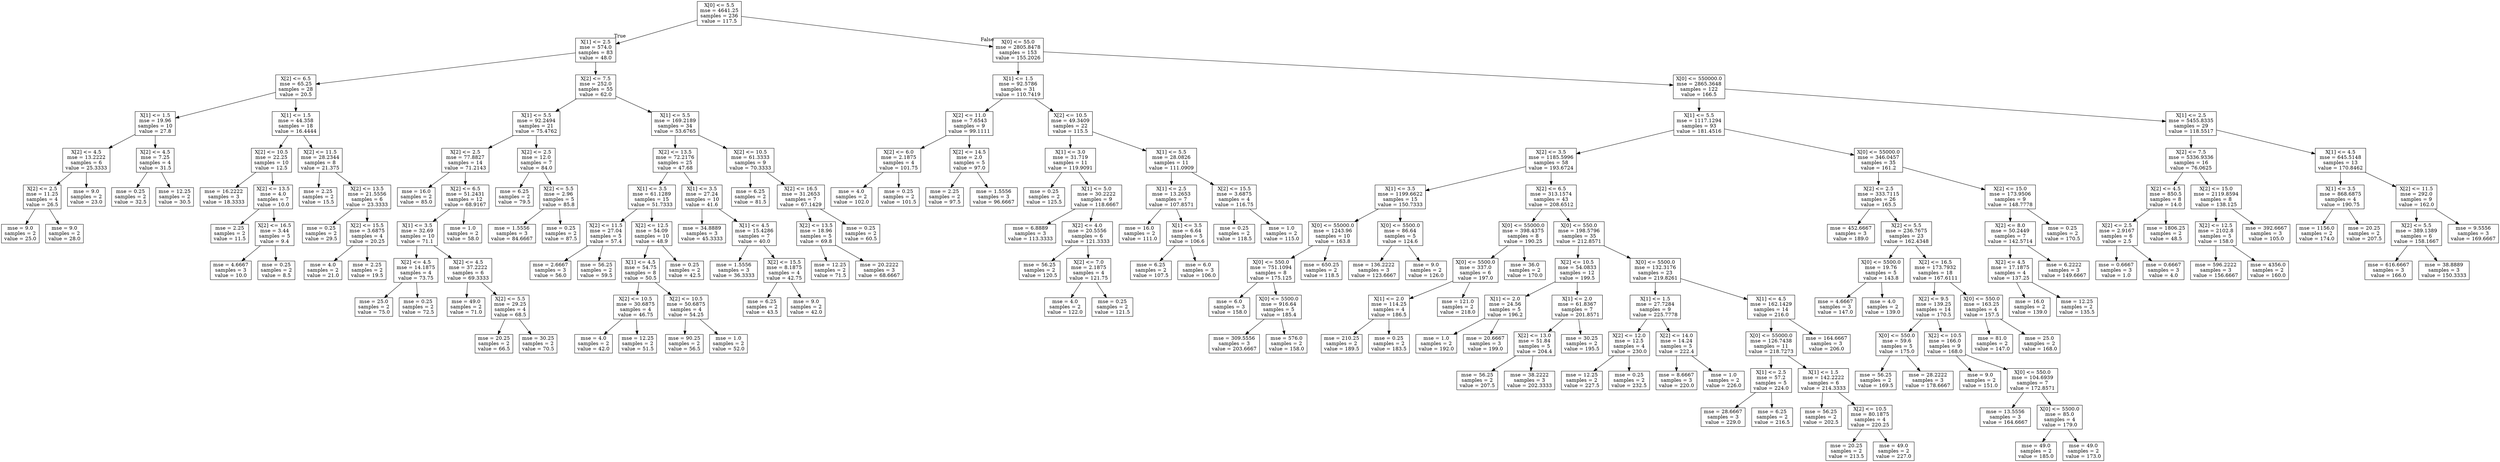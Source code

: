 digraph Tree {
node [shape=box] ;
0 [label="X[0] <= 5.5\nmse = 4641.25\nsamples = 236\nvalue = 117.5"] ;
1 [label="X[1] <= 2.5\nmse = 574.0\nsamples = 83\nvalue = 48.0"] ;
0 -> 1 [labeldistance=2.5, labelangle=45, headlabel="True"] ;
2 [label="X[2] <= 6.5\nmse = 65.25\nsamples = 28\nvalue = 20.5"] ;
1 -> 2 ;
3 [label="X[1] <= 1.5\nmse = 19.96\nsamples = 10\nvalue = 27.8"] ;
2 -> 3 ;
4 [label="X[2] <= 4.5\nmse = 13.2222\nsamples = 6\nvalue = 25.3333"] ;
3 -> 4 ;
5 [label="X[2] <= 2.5\nmse = 11.25\nsamples = 4\nvalue = 26.5"] ;
4 -> 5 ;
6 [label="mse = 9.0\nsamples = 2\nvalue = 25.0"] ;
5 -> 6 ;
7 [label="mse = 9.0\nsamples = 2\nvalue = 28.0"] ;
5 -> 7 ;
8 [label="mse = 9.0\nsamples = 2\nvalue = 23.0"] ;
4 -> 8 ;
9 [label="X[2] <= 4.5\nmse = 7.25\nsamples = 4\nvalue = 31.5"] ;
3 -> 9 ;
10 [label="mse = 0.25\nsamples = 2\nvalue = 32.5"] ;
9 -> 10 ;
11 [label="mse = 12.25\nsamples = 2\nvalue = 30.5"] ;
9 -> 11 ;
12 [label="X[1] <= 1.5\nmse = 44.358\nsamples = 18\nvalue = 16.4444"] ;
2 -> 12 ;
13 [label="X[2] <= 10.5\nmse = 22.25\nsamples = 10\nvalue = 12.5"] ;
12 -> 13 ;
14 [label="mse = 16.2222\nsamples = 3\nvalue = 18.3333"] ;
13 -> 14 ;
15 [label="X[2] <= 13.5\nmse = 4.0\nsamples = 7\nvalue = 10.0"] ;
13 -> 15 ;
16 [label="mse = 2.25\nsamples = 2\nvalue = 11.5"] ;
15 -> 16 ;
17 [label="X[2] <= 16.5\nmse = 3.44\nsamples = 5\nvalue = 9.4"] ;
15 -> 17 ;
18 [label="mse = 4.6667\nsamples = 3\nvalue = 10.0"] ;
17 -> 18 ;
19 [label="mse = 0.25\nsamples = 2\nvalue = 8.5"] ;
17 -> 19 ;
20 [label="X[2] <= 11.5\nmse = 28.2344\nsamples = 8\nvalue = 21.375"] ;
12 -> 20 ;
21 [label="mse = 2.25\nsamples = 2\nvalue = 15.5"] ;
20 -> 21 ;
22 [label="X[2] <= 13.5\nmse = 21.5556\nsamples = 6\nvalue = 23.3333"] ;
20 -> 22 ;
23 [label="mse = 0.25\nsamples = 2\nvalue = 29.5"] ;
22 -> 23 ;
24 [label="X[2] <= 15.5\nmse = 3.6875\nsamples = 4\nvalue = 20.25"] ;
22 -> 24 ;
25 [label="mse = 4.0\nsamples = 2\nvalue = 21.0"] ;
24 -> 25 ;
26 [label="mse = 2.25\nsamples = 2\nvalue = 19.5"] ;
24 -> 26 ;
27 [label="X[2] <= 7.5\nmse = 252.0\nsamples = 55\nvalue = 62.0"] ;
1 -> 27 ;
28 [label="X[1] <= 5.5\nmse = 92.2494\nsamples = 21\nvalue = 75.4762"] ;
27 -> 28 ;
29 [label="X[2] <= 2.5\nmse = 77.8827\nsamples = 14\nvalue = 71.2143"] ;
28 -> 29 ;
30 [label="mse = 16.0\nsamples = 2\nvalue = 85.0"] ;
29 -> 30 ;
31 [label="X[2] <= 6.5\nmse = 51.2431\nsamples = 12\nvalue = 68.9167"] ;
29 -> 31 ;
32 [label="X[1] <= 3.5\nmse = 32.69\nsamples = 10\nvalue = 71.1"] ;
31 -> 32 ;
33 [label="X[2] <= 4.5\nmse = 14.1875\nsamples = 4\nvalue = 73.75"] ;
32 -> 33 ;
34 [label="mse = 25.0\nsamples = 2\nvalue = 75.0"] ;
33 -> 34 ;
35 [label="mse = 0.25\nsamples = 2\nvalue = 72.5"] ;
33 -> 35 ;
36 [label="X[2] <= 4.5\nmse = 37.2222\nsamples = 6\nvalue = 69.3333"] ;
32 -> 36 ;
37 [label="mse = 49.0\nsamples = 2\nvalue = 71.0"] ;
36 -> 37 ;
38 [label="X[2] <= 5.5\nmse = 29.25\nsamples = 4\nvalue = 68.5"] ;
36 -> 38 ;
39 [label="mse = 20.25\nsamples = 2\nvalue = 66.5"] ;
38 -> 39 ;
40 [label="mse = 30.25\nsamples = 2\nvalue = 70.5"] ;
38 -> 40 ;
41 [label="mse = 1.0\nsamples = 2\nvalue = 58.0"] ;
31 -> 41 ;
42 [label="X[2] <= 2.5\nmse = 12.0\nsamples = 7\nvalue = 84.0"] ;
28 -> 42 ;
43 [label="mse = 6.25\nsamples = 2\nvalue = 79.5"] ;
42 -> 43 ;
44 [label="X[2] <= 5.5\nmse = 2.96\nsamples = 5\nvalue = 85.8"] ;
42 -> 44 ;
45 [label="mse = 1.5556\nsamples = 3\nvalue = 84.6667"] ;
44 -> 45 ;
46 [label="mse = 0.25\nsamples = 2\nvalue = 87.5"] ;
44 -> 46 ;
47 [label="X[1] <= 5.5\nmse = 169.2189\nsamples = 34\nvalue = 53.6765"] ;
27 -> 47 ;
48 [label="X[2] <= 13.5\nmse = 72.2176\nsamples = 25\nvalue = 47.68"] ;
47 -> 48 ;
49 [label="X[1] <= 3.5\nmse = 61.1289\nsamples = 15\nvalue = 51.7333"] ;
48 -> 49 ;
50 [label="X[2] <= 11.5\nmse = 27.04\nsamples = 5\nvalue = 57.4"] ;
49 -> 50 ;
51 [label="mse = 2.6667\nsamples = 3\nvalue = 56.0"] ;
50 -> 51 ;
52 [label="mse = 56.25\nsamples = 2\nvalue = 59.5"] ;
50 -> 52 ;
53 [label="X[2] <= 12.5\nmse = 54.09\nsamples = 10\nvalue = 48.9"] ;
49 -> 53 ;
54 [label="X[1] <= 4.5\nmse = 54.75\nsamples = 8\nvalue = 50.5"] ;
53 -> 54 ;
55 [label="X[2] <= 10.5\nmse = 30.6875\nsamples = 4\nvalue = 46.75"] ;
54 -> 55 ;
56 [label="mse = 4.0\nsamples = 2\nvalue = 42.0"] ;
55 -> 56 ;
57 [label="mse = 12.25\nsamples = 2\nvalue = 51.5"] ;
55 -> 57 ;
58 [label="X[2] <= 10.5\nmse = 50.6875\nsamples = 4\nvalue = 54.25"] ;
54 -> 58 ;
59 [label="mse = 90.25\nsamples = 2\nvalue = 56.5"] ;
58 -> 59 ;
60 [label="mse = 1.0\nsamples = 2\nvalue = 52.0"] ;
58 -> 60 ;
61 [label="mse = 0.25\nsamples = 2\nvalue = 42.5"] ;
53 -> 61 ;
62 [label="X[1] <= 3.5\nmse = 27.24\nsamples = 10\nvalue = 41.6"] ;
48 -> 62 ;
63 [label="mse = 34.8889\nsamples = 3\nvalue = 45.3333"] ;
62 -> 63 ;
64 [label="X[1] <= 4.5\nmse = 15.4286\nsamples = 7\nvalue = 40.0"] ;
62 -> 64 ;
65 [label="mse = 1.5556\nsamples = 3\nvalue = 36.3333"] ;
64 -> 65 ;
66 [label="X[2] <= 15.5\nmse = 8.1875\nsamples = 4\nvalue = 42.75"] ;
64 -> 66 ;
67 [label="mse = 6.25\nsamples = 2\nvalue = 43.5"] ;
66 -> 67 ;
68 [label="mse = 9.0\nsamples = 2\nvalue = 42.0"] ;
66 -> 68 ;
69 [label="X[2] <= 10.5\nmse = 61.3333\nsamples = 9\nvalue = 70.3333"] ;
47 -> 69 ;
70 [label="mse = 6.25\nsamples = 2\nvalue = 81.5"] ;
69 -> 70 ;
71 [label="X[2] <= 16.5\nmse = 31.2653\nsamples = 7\nvalue = 67.1429"] ;
69 -> 71 ;
72 [label="X[2] <= 13.5\nmse = 18.96\nsamples = 5\nvalue = 69.8"] ;
71 -> 72 ;
73 [label="mse = 12.25\nsamples = 2\nvalue = 71.5"] ;
72 -> 73 ;
74 [label="mse = 20.2222\nsamples = 3\nvalue = 68.6667"] ;
72 -> 74 ;
75 [label="mse = 0.25\nsamples = 2\nvalue = 60.5"] ;
71 -> 75 ;
76 [label="X[0] <= 55.0\nmse = 2805.8478\nsamples = 153\nvalue = 155.2026"] ;
0 -> 76 [labeldistance=2.5, labelangle=-45, headlabel="False"] ;
77 [label="X[1] <= 1.5\nmse = 92.5786\nsamples = 31\nvalue = 110.7419"] ;
76 -> 77 ;
78 [label="X[2] <= 11.0\nmse = 7.6543\nsamples = 9\nvalue = 99.1111"] ;
77 -> 78 ;
79 [label="X[2] <= 6.0\nmse = 2.1875\nsamples = 4\nvalue = 101.75"] ;
78 -> 79 ;
80 [label="mse = 4.0\nsamples = 2\nvalue = 102.0"] ;
79 -> 80 ;
81 [label="mse = 0.25\nsamples = 2\nvalue = 101.5"] ;
79 -> 81 ;
82 [label="X[2] <= 14.5\nmse = 2.0\nsamples = 5\nvalue = 97.0"] ;
78 -> 82 ;
83 [label="mse = 2.25\nsamples = 2\nvalue = 97.5"] ;
82 -> 83 ;
84 [label="mse = 1.5556\nsamples = 3\nvalue = 96.6667"] ;
82 -> 84 ;
85 [label="X[2] <= 10.5\nmse = 49.3409\nsamples = 22\nvalue = 115.5"] ;
77 -> 85 ;
86 [label="X[1] <= 3.0\nmse = 31.719\nsamples = 11\nvalue = 119.9091"] ;
85 -> 86 ;
87 [label="mse = 0.25\nsamples = 2\nvalue = 125.5"] ;
86 -> 87 ;
88 [label="X[1] <= 5.0\nmse = 30.2222\nsamples = 9\nvalue = 118.6667"] ;
86 -> 88 ;
89 [label="mse = 6.8889\nsamples = 3\nvalue = 113.3333"] ;
88 -> 89 ;
90 [label="X[2] <= 4.0\nmse = 20.5556\nsamples = 6\nvalue = 121.3333"] ;
88 -> 90 ;
91 [label="mse = 56.25\nsamples = 2\nvalue = 120.5"] ;
90 -> 91 ;
92 [label="X[2] <= 7.0\nmse = 2.1875\nsamples = 4\nvalue = 121.75"] ;
90 -> 92 ;
93 [label="mse = 4.0\nsamples = 2\nvalue = 122.0"] ;
92 -> 93 ;
94 [label="mse = 0.25\nsamples = 2\nvalue = 121.5"] ;
92 -> 94 ;
95 [label="X[1] <= 5.5\nmse = 28.0826\nsamples = 11\nvalue = 111.0909"] ;
85 -> 95 ;
96 [label="X[1] <= 2.5\nmse = 13.2653\nsamples = 7\nvalue = 107.8571"] ;
95 -> 96 ;
97 [label="mse = 16.0\nsamples = 2\nvalue = 111.0"] ;
96 -> 97 ;
98 [label="X[1] <= 3.5\nmse = 6.64\nsamples = 5\nvalue = 106.6"] ;
96 -> 98 ;
99 [label="mse = 6.25\nsamples = 2\nvalue = 107.5"] ;
98 -> 99 ;
100 [label="mse = 6.0\nsamples = 3\nvalue = 106.0"] ;
98 -> 100 ;
101 [label="X[2] <= 15.5\nmse = 3.6875\nsamples = 4\nvalue = 116.75"] ;
95 -> 101 ;
102 [label="mse = 0.25\nsamples = 2\nvalue = 118.5"] ;
101 -> 102 ;
103 [label="mse = 1.0\nsamples = 2\nvalue = 115.0"] ;
101 -> 103 ;
104 [label="X[0] <= 550000.0\nmse = 2865.3648\nsamples = 122\nvalue = 166.5"] ;
76 -> 104 ;
105 [label="X[1] <= 5.5\nmse = 1117.1294\nsamples = 93\nvalue = 181.4516"] ;
104 -> 105 ;
106 [label="X[2] <= 3.5\nmse = 1185.5996\nsamples = 58\nvalue = 193.6724"] ;
105 -> 106 ;
107 [label="X[1] <= 3.5\nmse = 1199.6622\nsamples = 15\nvalue = 150.7333"] ;
106 -> 107 ;
108 [label="X[0] <= 55000.0\nmse = 1243.96\nsamples = 10\nvalue = 163.8"] ;
107 -> 108 ;
109 [label="X[0] <= 550.0\nmse = 751.1094\nsamples = 8\nvalue = 175.125"] ;
108 -> 109 ;
110 [label="mse = 6.0\nsamples = 3\nvalue = 158.0"] ;
109 -> 110 ;
111 [label="X[0] <= 5500.0\nmse = 916.64\nsamples = 5\nvalue = 185.4"] ;
109 -> 111 ;
112 [label="mse = 309.5556\nsamples = 3\nvalue = 203.6667"] ;
111 -> 112 ;
113 [label="mse = 576.0\nsamples = 2\nvalue = 158.0"] ;
111 -> 113 ;
114 [label="mse = 650.25\nsamples = 2\nvalue = 118.5"] ;
108 -> 114 ;
115 [label="X[0] <= 5500.0\nmse = 86.64\nsamples = 5\nvalue = 124.6"] ;
107 -> 115 ;
116 [label="mse = 136.2222\nsamples = 3\nvalue = 123.6667"] ;
115 -> 116 ;
117 [label="mse = 9.0\nsamples = 2\nvalue = 126.0"] ;
115 -> 117 ;
118 [label="X[2] <= 6.5\nmse = 313.1574\nsamples = 43\nvalue = 208.6512"] ;
106 -> 118 ;
119 [label="X[0] <= 55000.0\nmse = 398.4375\nsamples = 8\nvalue = 190.25"] ;
118 -> 119 ;
120 [label="X[0] <= 5500.0\nmse = 337.0\nsamples = 6\nvalue = 197.0"] ;
119 -> 120 ;
121 [label="X[1] <= 2.0\nmse = 114.25\nsamples = 4\nvalue = 186.5"] ;
120 -> 121 ;
122 [label="mse = 210.25\nsamples = 2\nvalue = 189.5"] ;
121 -> 122 ;
123 [label="mse = 0.25\nsamples = 2\nvalue = 183.5"] ;
121 -> 123 ;
124 [label="mse = 121.0\nsamples = 2\nvalue = 218.0"] ;
120 -> 124 ;
125 [label="mse = 36.0\nsamples = 2\nvalue = 170.0"] ;
119 -> 125 ;
126 [label="X[0] <= 550.0\nmse = 198.5796\nsamples = 35\nvalue = 212.8571"] ;
118 -> 126 ;
127 [label="X[2] <= 10.5\nmse = 54.0833\nsamples = 12\nvalue = 199.5"] ;
126 -> 127 ;
128 [label="X[1] <= 2.0\nmse = 24.56\nsamples = 5\nvalue = 196.2"] ;
127 -> 128 ;
129 [label="mse = 1.0\nsamples = 2\nvalue = 192.0"] ;
128 -> 129 ;
130 [label="mse = 20.6667\nsamples = 3\nvalue = 199.0"] ;
128 -> 130 ;
131 [label="X[1] <= 2.0\nmse = 61.8367\nsamples = 7\nvalue = 201.8571"] ;
127 -> 131 ;
132 [label="X[2] <= 13.0\nmse = 51.84\nsamples = 5\nvalue = 204.4"] ;
131 -> 132 ;
133 [label="mse = 56.25\nsamples = 2\nvalue = 207.5"] ;
132 -> 133 ;
134 [label="mse = 38.2222\nsamples = 3\nvalue = 202.3333"] ;
132 -> 134 ;
135 [label="mse = 30.25\nsamples = 2\nvalue = 195.5"] ;
131 -> 135 ;
136 [label="X[0] <= 5500.0\nmse = 132.3176\nsamples = 23\nvalue = 219.8261"] ;
126 -> 136 ;
137 [label="X[1] <= 1.5\nmse = 27.7284\nsamples = 9\nvalue = 225.7778"] ;
136 -> 137 ;
138 [label="X[2] <= 12.0\nmse = 12.5\nsamples = 4\nvalue = 230.0"] ;
137 -> 138 ;
139 [label="mse = 12.25\nsamples = 2\nvalue = 227.5"] ;
138 -> 139 ;
140 [label="mse = 0.25\nsamples = 2\nvalue = 232.5"] ;
138 -> 140 ;
141 [label="X[2] <= 14.0\nmse = 14.24\nsamples = 5\nvalue = 222.4"] ;
137 -> 141 ;
142 [label="mse = 8.6667\nsamples = 3\nvalue = 220.0"] ;
141 -> 142 ;
143 [label="mse = 1.0\nsamples = 2\nvalue = 226.0"] ;
141 -> 143 ;
144 [label="X[1] <= 4.5\nmse = 162.1429\nsamples = 14\nvalue = 216.0"] ;
136 -> 144 ;
145 [label="X[0] <= 55000.0\nmse = 126.7438\nsamples = 11\nvalue = 218.7273"] ;
144 -> 145 ;
146 [label="X[1] <= 2.5\nmse = 57.2\nsamples = 5\nvalue = 224.0"] ;
145 -> 146 ;
147 [label="mse = 28.6667\nsamples = 3\nvalue = 229.0"] ;
146 -> 147 ;
148 [label="mse = 6.25\nsamples = 2\nvalue = 216.5"] ;
146 -> 148 ;
149 [label="X[1] <= 1.5\nmse = 142.2222\nsamples = 6\nvalue = 214.3333"] ;
145 -> 149 ;
150 [label="mse = 56.25\nsamples = 2\nvalue = 202.5"] ;
149 -> 150 ;
151 [label="X[2] <= 10.5\nmse = 80.1875\nsamples = 4\nvalue = 220.25"] ;
149 -> 151 ;
152 [label="mse = 20.25\nsamples = 2\nvalue = 213.5"] ;
151 -> 152 ;
153 [label="mse = 49.0\nsamples = 2\nvalue = 227.0"] ;
151 -> 153 ;
154 [label="mse = 164.6667\nsamples = 3\nvalue = 206.0"] ;
144 -> 154 ;
155 [label="X[0] <= 55000.0\nmse = 346.0457\nsamples = 35\nvalue = 161.2"] ;
105 -> 155 ;
156 [label="X[2] <= 2.5\nmse = 333.7115\nsamples = 26\nvalue = 165.5"] ;
155 -> 156 ;
157 [label="mse = 452.6667\nsamples = 3\nvalue = 189.0"] ;
156 -> 157 ;
158 [label="X[2] <= 5.5\nmse = 236.7675\nsamples = 23\nvalue = 162.4348"] ;
156 -> 158 ;
159 [label="X[0] <= 5500.0\nmse = 19.76\nsamples = 5\nvalue = 143.8"] ;
158 -> 159 ;
160 [label="mse = 4.6667\nsamples = 3\nvalue = 147.0"] ;
159 -> 160 ;
161 [label="mse = 4.0\nsamples = 2\nvalue = 139.0"] ;
159 -> 161 ;
162 [label="X[2] <= 16.5\nmse = 173.7932\nsamples = 18\nvalue = 167.6111"] ;
158 -> 162 ;
163 [label="X[2] <= 9.5\nmse = 139.25\nsamples = 14\nvalue = 170.5"] ;
162 -> 163 ;
164 [label="X[0] <= 550.0\nmse = 59.6\nsamples = 5\nvalue = 175.0"] ;
163 -> 164 ;
165 [label="mse = 56.25\nsamples = 2\nvalue = 169.5"] ;
164 -> 165 ;
166 [label="mse = 28.2222\nsamples = 3\nvalue = 178.6667"] ;
164 -> 166 ;
167 [label="X[2] <= 10.5\nmse = 166.0\nsamples = 9\nvalue = 168.0"] ;
163 -> 167 ;
168 [label="mse = 9.0\nsamples = 2\nvalue = 151.0"] ;
167 -> 168 ;
169 [label="X[0] <= 550.0\nmse = 104.6939\nsamples = 7\nvalue = 172.8571"] ;
167 -> 169 ;
170 [label="mse = 13.5556\nsamples = 3\nvalue = 164.6667"] ;
169 -> 170 ;
171 [label="X[0] <= 5500.0\nmse = 85.0\nsamples = 4\nvalue = 179.0"] ;
169 -> 171 ;
172 [label="mse = 49.0\nsamples = 2\nvalue = 185.0"] ;
171 -> 172 ;
173 [label="mse = 49.0\nsamples = 2\nvalue = 173.0"] ;
171 -> 173 ;
174 [label="X[0] <= 550.0\nmse = 163.25\nsamples = 4\nvalue = 157.5"] ;
162 -> 174 ;
175 [label="mse = 81.0\nsamples = 2\nvalue = 147.0"] ;
174 -> 175 ;
176 [label="mse = 25.0\nsamples = 2\nvalue = 168.0"] ;
174 -> 176 ;
177 [label="X[2] <= 15.0\nmse = 173.9506\nsamples = 9\nvalue = 148.7778"] ;
155 -> 177 ;
178 [label="X[2] <= 8.0\nmse = 50.2449\nsamples = 7\nvalue = 142.5714"] ;
177 -> 178 ;
179 [label="X[2] <= 4.5\nmse = 17.1875\nsamples = 4\nvalue = 137.25"] ;
178 -> 179 ;
180 [label="mse = 16.0\nsamples = 2\nvalue = 139.0"] ;
179 -> 180 ;
181 [label="mse = 12.25\nsamples = 2\nvalue = 135.5"] ;
179 -> 181 ;
182 [label="mse = 6.2222\nsamples = 3\nvalue = 149.6667"] ;
178 -> 182 ;
183 [label="mse = 0.25\nsamples = 2\nvalue = 170.5"] ;
177 -> 183 ;
184 [label="X[1] <= 2.5\nmse = 5455.8335\nsamples = 29\nvalue = 118.5517"] ;
104 -> 184 ;
185 [label="X[2] <= 7.5\nmse = 5336.9336\nsamples = 16\nvalue = 76.0625"] ;
184 -> 185 ;
186 [label="X[2] <= 4.5\nmse = 850.5\nsamples = 8\nvalue = 14.0"] ;
185 -> 186 ;
187 [label="X[2] <= 2.5\nmse = 2.9167\nsamples = 6\nvalue = 2.5"] ;
186 -> 187 ;
188 [label="mse = 0.6667\nsamples = 3\nvalue = 1.0"] ;
187 -> 188 ;
189 [label="mse = 0.6667\nsamples = 3\nvalue = 4.0"] ;
187 -> 189 ;
190 [label="mse = 1806.25\nsamples = 2\nvalue = 48.5"] ;
186 -> 190 ;
191 [label="X[2] <= 15.0\nmse = 2119.8594\nsamples = 8\nvalue = 138.125"] ;
185 -> 191 ;
192 [label="X[2] <= 12.5\nmse = 2102.8\nsamples = 5\nvalue = 158.0"] ;
191 -> 192 ;
193 [label="mse = 596.2222\nsamples = 3\nvalue = 156.6667"] ;
192 -> 193 ;
194 [label="mse = 4356.0\nsamples = 2\nvalue = 160.0"] ;
192 -> 194 ;
195 [label="mse = 392.6667\nsamples = 3\nvalue = 105.0"] ;
191 -> 195 ;
196 [label="X[1] <= 4.5\nmse = 645.5148\nsamples = 13\nvalue = 170.8462"] ;
184 -> 196 ;
197 [label="X[1] <= 3.5\nmse = 868.6875\nsamples = 4\nvalue = 190.75"] ;
196 -> 197 ;
198 [label="mse = 1156.0\nsamples = 2\nvalue = 174.0"] ;
197 -> 198 ;
199 [label="mse = 20.25\nsamples = 2\nvalue = 207.5"] ;
197 -> 199 ;
200 [label="X[2] <= 11.5\nmse = 292.0\nsamples = 9\nvalue = 162.0"] ;
196 -> 200 ;
201 [label="X[2] <= 5.5\nmse = 389.1389\nsamples = 6\nvalue = 158.1667"] ;
200 -> 201 ;
202 [label="mse = 616.6667\nsamples = 3\nvalue = 166.0"] ;
201 -> 202 ;
203 [label="mse = 38.8889\nsamples = 3\nvalue = 150.3333"] ;
201 -> 203 ;
204 [label="mse = 9.5556\nsamples = 3\nvalue = 169.6667"] ;
200 -> 204 ;
}